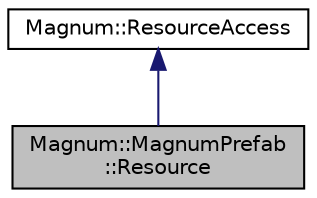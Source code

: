 digraph "Magnum::MagnumPrefab::Resource"
{
  edge [fontname="Helvetica",fontsize="10",labelfontname="Helvetica",labelfontsize="10"];
  node [fontname="Helvetica",fontsize="10",shape=record];
  Node1 [label="Magnum::MagnumPrefab\l::Resource",height=0.2,width=0.4,color="black", fillcolor="grey75", style="filled", fontcolor="black"];
  Node2 -> Node1 [dir="back",color="midnightblue",fontsize="10",style="solid",fontname="Helvetica"];
  Node2 [label="Magnum::ResourceAccess",height=0.2,width=0.4,color="black", fillcolor="white", style="filled",URL="$class_magnum_1_1_resource_access.html"];
}
